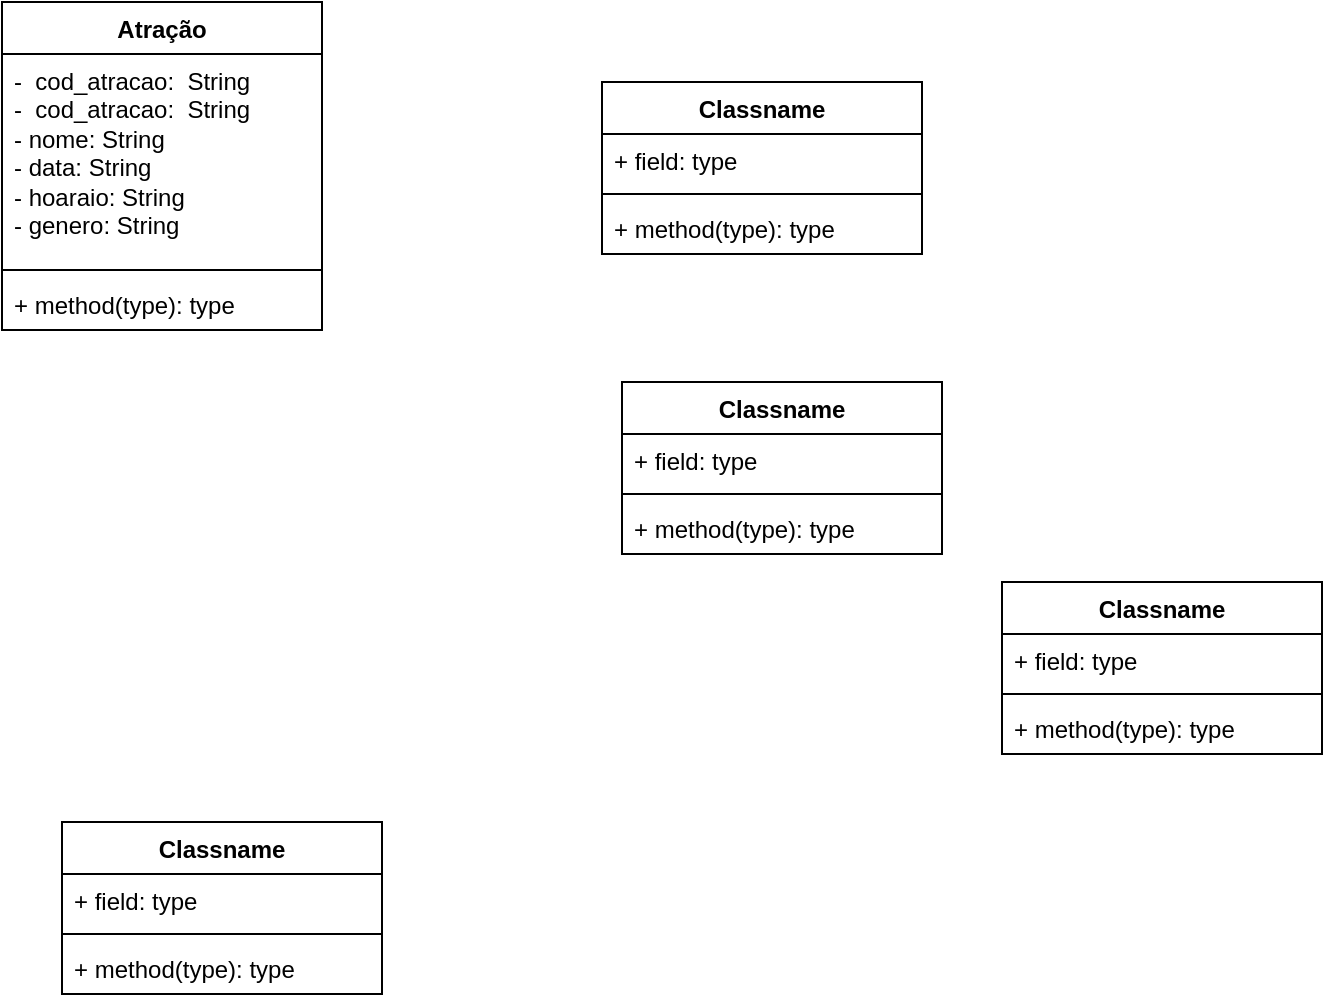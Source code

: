 <mxfile version="21.3.5" type="github">
  <diagram name="Página-1" id="hHZQKaVx3r7QKWwvkuFB">
    <mxGraphModel dx="1114" dy="616" grid="1" gridSize="10" guides="1" tooltips="1" connect="1" arrows="1" fold="1" page="1" pageScale="1" pageWidth="827" pageHeight="1169" math="0" shadow="0">
      <root>
        <mxCell id="0" />
        <mxCell id="1" parent="0" />
        <mxCell id="kRPTSru2SKUkncLZ3vir-1" value="Atração" style="swimlane;fontStyle=1;align=center;verticalAlign=top;childLayout=stackLayout;horizontal=1;startSize=26;horizontalStack=0;resizeParent=1;resizeParentMax=0;resizeLast=0;collapsible=1;marginBottom=0;whiteSpace=wrap;html=1;" vertex="1" parent="1">
          <mxGeometry x="90" y="80" width="160" height="164" as="geometry" />
        </mxCell>
        <mxCell id="kRPTSru2SKUkncLZ3vir-2" value="-&amp;nbsp; cod_atracao:&amp;nbsp; String&lt;br&gt;-&amp;nbsp; cod_atracao:&amp;nbsp; String&lt;br&gt;- nome: String&lt;br&gt;- data: String&lt;br&gt;- hoaraio: String&amp;nbsp;&lt;br&gt;- genero: String" style="text;strokeColor=none;fillColor=none;align=left;verticalAlign=top;spacingLeft=4;spacingRight=4;overflow=hidden;rotatable=0;points=[[0,0.5],[1,0.5]];portConstraint=eastwest;whiteSpace=wrap;html=1;" vertex="1" parent="kRPTSru2SKUkncLZ3vir-1">
          <mxGeometry y="26" width="160" height="104" as="geometry" />
        </mxCell>
        <mxCell id="kRPTSru2SKUkncLZ3vir-3" value="" style="line;strokeWidth=1;fillColor=none;align=left;verticalAlign=middle;spacingTop=-1;spacingLeft=3;spacingRight=3;rotatable=0;labelPosition=right;points=[];portConstraint=eastwest;strokeColor=inherit;" vertex="1" parent="kRPTSru2SKUkncLZ3vir-1">
          <mxGeometry y="130" width="160" height="8" as="geometry" />
        </mxCell>
        <mxCell id="kRPTSru2SKUkncLZ3vir-4" value="+ method(type): type" style="text;strokeColor=none;fillColor=none;align=left;verticalAlign=top;spacingLeft=4;spacingRight=4;overflow=hidden;rotatable=0;points=[[0,0.5],[1,0.5]];portConstraint=eastwest;whiteSpace=wrap;html=1;" vertex="1" parent="kRPTSru2SKUkncLZ3vir-1">
          <mxGeometry y="138" width="160" height="26" as="geometry" />
        </mxCell>
        <mxCell id="kRPTSru2SKUkncLZ3vir-5" value="Classname" style="swimlane;fontStyle=1;align=center;verticalAlign=top;childLayout=stackLayout;horizontal=1;startSize=26;horizontalStack=0;resizeParent=1;resizeParentMax=0;resizeLast=0;collapsible=1;marginBottom=0;whiteSpace=wrap;html=1;" vertex="1" parent="1">
          <mxGeometry x="390" y="120" width="160" height="86" as="geometry" />
        </mxCell>
        <mxCell id="kRPTSru2SKUkncLZ3vir-6" value="+ field: type" style="text;strokeColor=none;fillColor=none;align=left;verticalAlign=top;spacingLeft=4;spacingRight=4;overflow=hidden;rotatable=0;points=[[0,0.5],[1,0.5]];portConstraint=eastwest;whiteSpace=wrap;html=1;" vertex="1" parent="kRPTSru2SKUkncLZ3vir-5">
          <mxGeometry y="26" width="160" height="26" as="geometry" />
        </mxCell>
        <mxCell id="kRPTSru2SKUkncLZ3vir-7" value="" style="line;strokeWidth=1;fillColor=none;align=left;verticalAlign=middle;spacingTop=-1;spacingLeft=3;spacingRight=3;rotatable=0;labelPosition=right;points=[];portConstraint=eastwest;strokeColor=inherit;" vertex="1" parent="kRPTSru2SKUkncLZ3vir-5">
          <mxGeometry y="52" width="160" height="8" as="geometry" />
        </mxCell>
        <mxCell id="kRPTSru2SKUkncLZ3vir-8" value="+ method(type): type" style="text;strokeColor=none;fillColor=none;align=left;verticalAlign=top;spacingLeft=4;spacingRight=4;overflow=hidden;rotatable=0;points=[[0,0.5],[1,0.5]];portConstraint=eastwest;whiteSpace=wrap;html=1;" vertex="1" parent="kRPTSru2SKUkncLZ3vir-5">
          <mxGeometry y="60" width="160" height="26" as="geometry" />
        </mxCell>
        <mxCell id="kRPTSru2SKUkncLZ3vir-9" value="Classname" style="swimlane;fontStyle=1;align=center;verticalAlign=top;childLayout=stackLayout;horizontal=1;startSize=26;horizontalStack=0;resizeParent=1;resizeParentMax=0;resizeLast=0;collapsible=1;marginBottom=0;whiteSpace=wrap;html=1;" vertex="1" parent="1">
          <mxGeometry x="120" y="490" width="160" height="86" as="geometry" />
        </mxCell>
        <mxCell id="kRPTSru2SKUkncLZ3vir-10" value="+ field: type" style="text;strokeColor=none;fillColor=none;align=left;verticalAlign=top;spacingLeft=4;spacingRight=4;overflow=hidden;rotatable=0;points=[[0,0.5],[1,0.5]];portConstraint=eastwest;whiteSpace=wrap;html=1;" vertex="1" parent="kRPTSru2SKUkncLZ3vir-9">
          <mxGeometry y="26" width="160" height="26" as="geometry" />
        </mxCell>
        <mxCell id="kRPTSru2SKUkncLZ3vir-11" value="" style="line;strokeWidth=1;fillColor=none;align=left;verticalAlign=middle;spacingTop=-1;spacingLeft=3;spacingRight=3;rotatable=0;labelPosition=right;points=[];portConstraint=eastwest;strokeColor=inherit;" vertex="1" parent="kRPTSru2SKUkncLZ3vir-9">
          <mxGeometry y="52" width="160" height="8" as="geometry" />
        </mxCell>
        <mxCell id="kRPTSru2SKUkncLZ3vir-12" value="+ method(type): type" style="text;strokeColor=none;fillColor=none;align=left;verticalAlign=top;spacingLeft=4;spacingRight=4;overflow=hidden;rotatable=0;points=[[0,0.5],[1,0.5]];portConstraint=eastwest;whiteSpace=wrap;html=1;" vertex="1" parent="kRPTSru2SKUkncLZ3vir-9">
          <mxGeometry y="60" width="160" height="26" as="geometry" />
        </mxCell>
        <mxCell id="kRPTSru2SKUkncLZ3vir-13" value="Classname" style="swimlane;fontStyle=1;align=center;verticalAlign=top;childLayout=stackLayout;horizontal=1;startSize=26;horizontalStack=0;resizeParent=1;resizeParentMax=0;resizeLast=0;collapsible=1;marginBottom=0;whiteSpace=wrap;html=1;" vertex="1" parent="1">
          <mxGeometry x="400" y="270" width="160" height="86" as="geometry" />
        </mxCell>
        <mxCell id="kRPTSru2SKUkncLZ3vir-14" value="+ field: type" style="text;strokeColor=none;fillColor=none;align=left;verticalAlign=top;spacingLeft=4;spacingRight=4;overflow=hidden;rotatable=0;points=[[0,0.5],[1,0.5]];portConstraint=eastwest;whiteSpace=wrap;html=1;" vertex="1" parent="kRPTSru2SKUkncLZ3vir-13">
          <mxGeometry y="26" width="160" height="26" as="geometry" />
        </mxCell>
        <mxCell id="kRPTSru2SKUkncLZ3vir-15" value="" style="line;strokeWidth=1;fillColor=none;align=left;verticalAlign=middle;spacingTop=-1;spacingLeft=3;spacingRight=3;rotatable=0;labelPosition=right;points=[];portConstraint=eastwest;strokeColor=inherit;" vertex="1" parent="kRPTSru2SKUkncLZ3vir-13">
          <mxGeometry y="52" width="160" height="8" as="geometry" />
        </mxCell>
        <mxCell id="kRPTSru2SKUkncLZ3vir-16" value="+ method(type): type" style="text;strokeColor=none;fillColor=none;align=left;verticalAlign=top;spacingLeft=4;spacingRight=4;overflow=hidden;rotatable=0;points=[[0,0.5],[1,0.5]];portConstraint=eastwest;whiteSpace=wrap;html=1;" vertex="1" parent="kRPTSru2SKUkncLZ3vir-13">
          <mxGeometry y="60" width="160" height="26" as="geometry" />
        </mxCell>
        <mxCell id="kRPTSru2SKUkncLZ3vir-17" value="Classname" style="swimlane;fontStyle=1;align=center;verticalAlign=top;childLayout=stackLayout;horizontal=1;startSize=26;horizontalStack=0;resizeParent=1;resizeParentMax=0;resizeLast=0;collapsible=1;marginBottom=0;whiteSpace=wrap;html=1;" vertex="1" parent="1">
          <mxGeometry x="590" y="370" width="160" height="86" as="geometry" />
        </mxCell>
        <mxCell id="kRPTSru2SKUkncLZ3vir-18" value="+ field: type" style="text;strokeColor=none;fillColor=none;align=left;verticalAlign=top;spacingLeft=4;spacingRight=4;overflow=hidden;rotatable=0;points=[[0,0.5],[1,0.5]];portConstraint=eastwest;whiteSpace=wrap;html=1;" vertex="1" parent="kRPTSru2SKUkncLZ3vir-17">
          <mxGeometry y="26" width="160" height="26" as="geometry" />
        </mxCell>
        <mxCell id="kRPTSru2SKUkncLZ3vir-19" value="" style="line;strokeWidth=1;fillColor=none;align=left;verticalAlign=middle;spacingTop=-1;spacingLeft=3;spacingRight=3;rotatable=0;labelPosition=right;points=[];portConstraint=eastwest;strokeColor=inherit;" vertex="1" parent="kRPTSru2SKUkncLZ3vir-17">
          <mxGeometry y="52" width="160" height="8" as="geometry" />
        </mxCell>
        <mxCell id="kRPTSru2SKUkncLZ3vir-20" value="+ method(type): type" style="text;strokeColor=none;fillColor=none;align=left;verticalAlign=top;spacingLeft=4;spacingRight=4;overflow=hidden;rotatable=0;points=[[0,0.5],[1,0.5]];portConstraint=eastwest;whiteSpace=wrap;html=1;" vertex="1" parent="kRPTSru2SKUkncLZ3vir-17">
          <mxGeometry y="60" width="160" height="26" as="geometry" />
        </mxCell>
      </root>
    </mxGraphModel>
  </diagram>
</mxfile>
